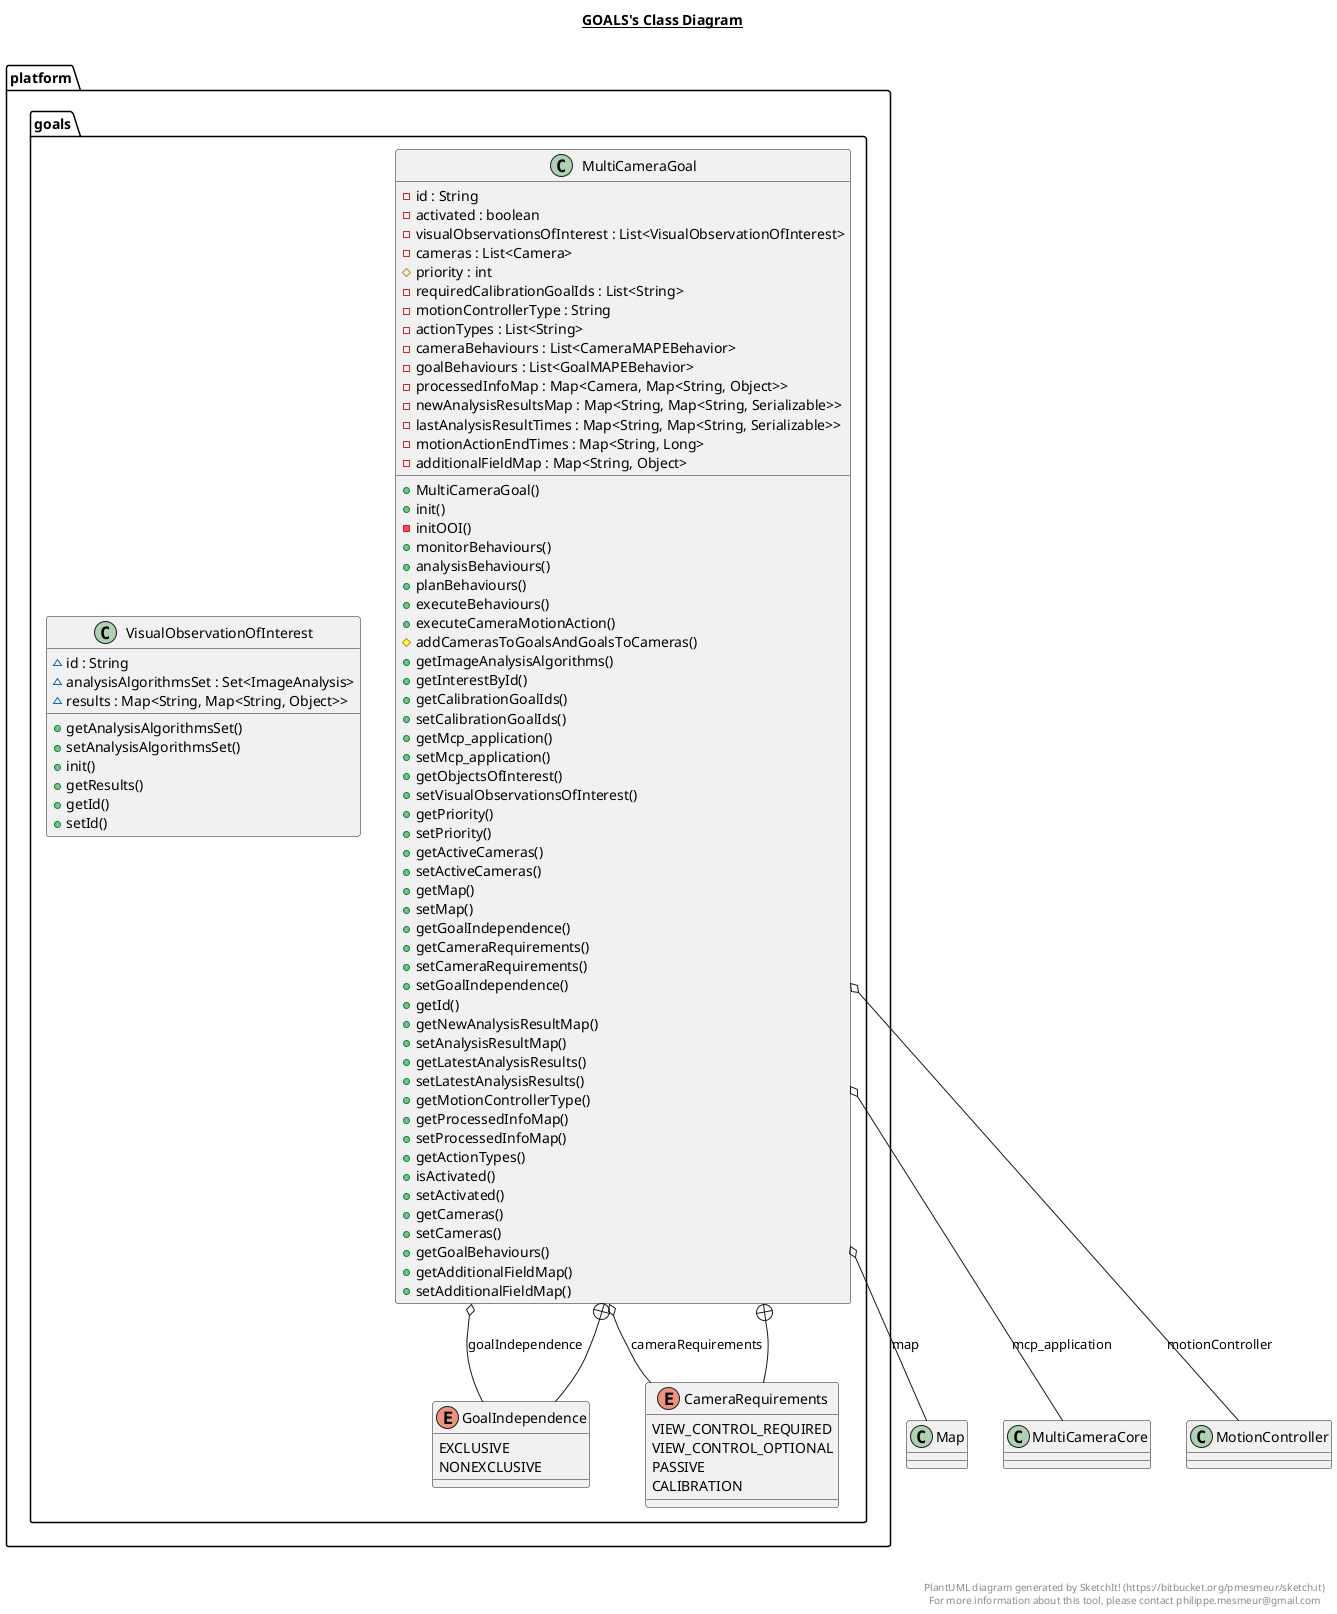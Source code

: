 @startuml

title __GOALS's Class Diagram__\n

  package platform {
    package platform.goals {
      class MultiCameraGoal {
          - id : String
          - activated : boolean
          - visualObservationsOfInterest : List<VisualObservationOfInterest>
          - cameras : List<Camera>
          # priority : int
          - requiredCalibrationGoalIds : List<String>
          - motionControllerType : String
          - actionTypes : List<String>
          - cameraBehaviours : List<CameraMAPEBehavior>
          - goalBehaviours : List<GoalMAPEBehavior>
          - processedInfoMap : Map<Camera, Map<String, Object>>
          - newAnalysisResultsMap : Map<String, Map<String, Serializable>>
          - lastAnalysisResultTimes : Map<String, Map<String, Serializable>>
          - motionActionEndTimes : Map<String, Long>
          - additionalFieldMap : Map<String, Object>
          + MultiCameraGoal()
          + init()
          - initOOI()
          + monitorBehaviours()
          + analysisBehaviours()
          + planBehaviours()
          + executeBehaviours()
          + executeCameraMotionAction()
          # addCamerasToGoalsAndGoalsToCameras()
          + getImageAnalysisAlgorithms()
          + getInterestById()
          + getCalibrationGoalIds()
          + setCalibrationGoalIds()
          + getMcp_application()
          + setMcp_application()
          + getObjectsOfInterest()
          + setVisualObservationsOfInterest()
          + getPriority()
          + setPriority()
          + getActiveCameras()
          + setActiveCameras()
          + getMap()
          + setMap()
          + getGoalIndependence()
          + getCameraRequirements()
          + setCameraRequirements()
          + setGoalIndependence()
          + getId()
          + getNewAnalysisResultMap()
          + setAnalysisResultMap()
          + getLatestAnalysisResults()
          + setLatestAnalysisResults()
          + getMotionControllerType()
          + getProcessedInfoMap()
          + setProcessedInfoMap()
          + getActionTypes()
          + isActivated()
          + setActivated()
          + getCameras()
          + setCameras()
          + getGoalBehaviours()
          + getAdditionalFieldMap()
          + setAdditionalFieldMap()
      }
    }
  }
  

  package platform {
    package platform.goals {
      enum GoalIndependence {
        EXCLUSIVE
        NONEXCLUSIVE
      }
    }
  }
  

  package platform {
    package platform.goals {
      enum CameraRequirements {
        VIEW_CONTROL_REQUIRED
        VIEW_CONTROL_OPTIONAL
        PASSIVE
        CALIBRATION
      }
    }
  }
  

  package platform {
    package platform.goals {
      class VisualObservationOfInterest {
          ~ id : String
          ~ analysisAlgorithmsSet : Set<ImageAnalysis>
          ~ results : Map<String, Map<String, Object>>
          + getAnalysisAlgorithmsSet()
          + setAnalysisAlgorithmsSet()
          + init()
          + getResults()
          + getId()
          + setId()
      }
    }
  }
  

  MultiCameraGoal o-- GoalIndependence : goalIndependence
  MultiCameraGoal o-- CameraRequirements : cameraRequirements
  MultiCameraGoal o-- Map : map
  MultiCameraGoal o-- MultiCameraCore : mcp_application
  MultiCameraGoal o-- MotionController : motionController
  MultiCameraGoal +-down- GoalIndependence
  MultiCameraGoal +-down- CameraRequirements


right footer


PlantUML diagram generated by SketchIt! (https://bitbucket.org/pmesmeur/sketch.it)
For more information about this tool, please contact philippe.mesmeur@gmail.com
endfooter

@enduml
